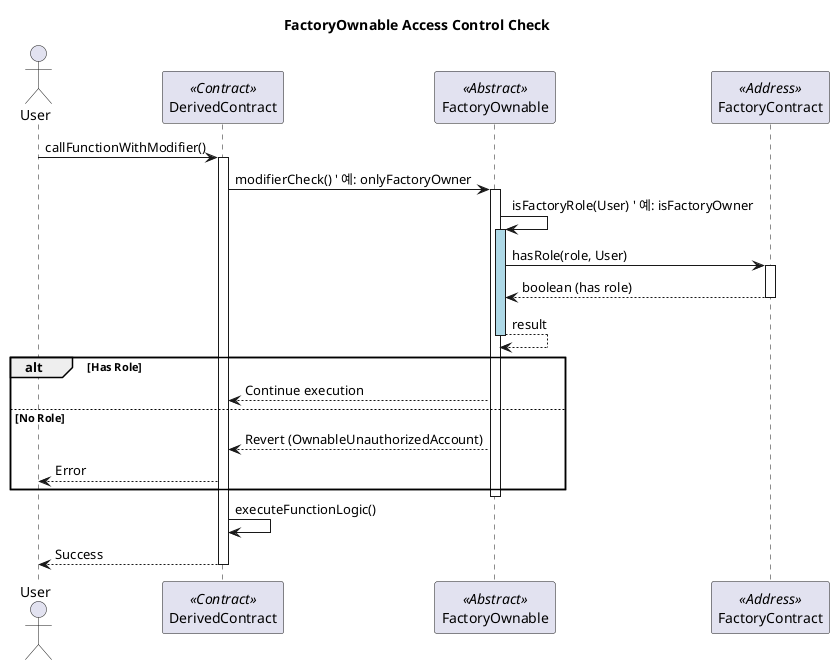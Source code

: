 @startuml FactoryOwnable_Sequence
title FactoryOwnable Access Control Check

actor User
participant DerivedContract <<Contract>>
participant FactoryOwnable <<Abstract>>
participant FactoryContract <<Address>>

User -> DerivedContract: callFunctionWithModifier()
activate DerivedContract

DerivedContract -> FactoryOwnable: modifierCheck() ' 예: onlyFactoryOwner
activate FactoryOwnable

FactoryOwnable -> FactoryOwnable: isFactoryRole(User) ' 예: isFactoryOwner
activate FactoryOwnable #LightBlue

FactoryOwnable -> FactoryContract: hasRole(role, User)
activate FactoryContract

FactoryContract --> FactoryOwnable: boolean (has role)
deactivate FactoryContract

FactoryOwnable --> FactoryOwnable: result
deactivate FactoryOwnable #LightBlue

alt Has Role
  FactoryOwnable --> DerivedContract: Continue execution
else No Role
  FactoryOwnable --> DerivedContract: Revert (OwnableUnauthorizedAccount)
  DerivedContract --> User: Error
end

deactivate FactoryOwnable

DerivedContract -> DerivedContract: executeFunctionLogic()
DerivedContract --> User: Success

deactivate DerivedContract

@enduml 